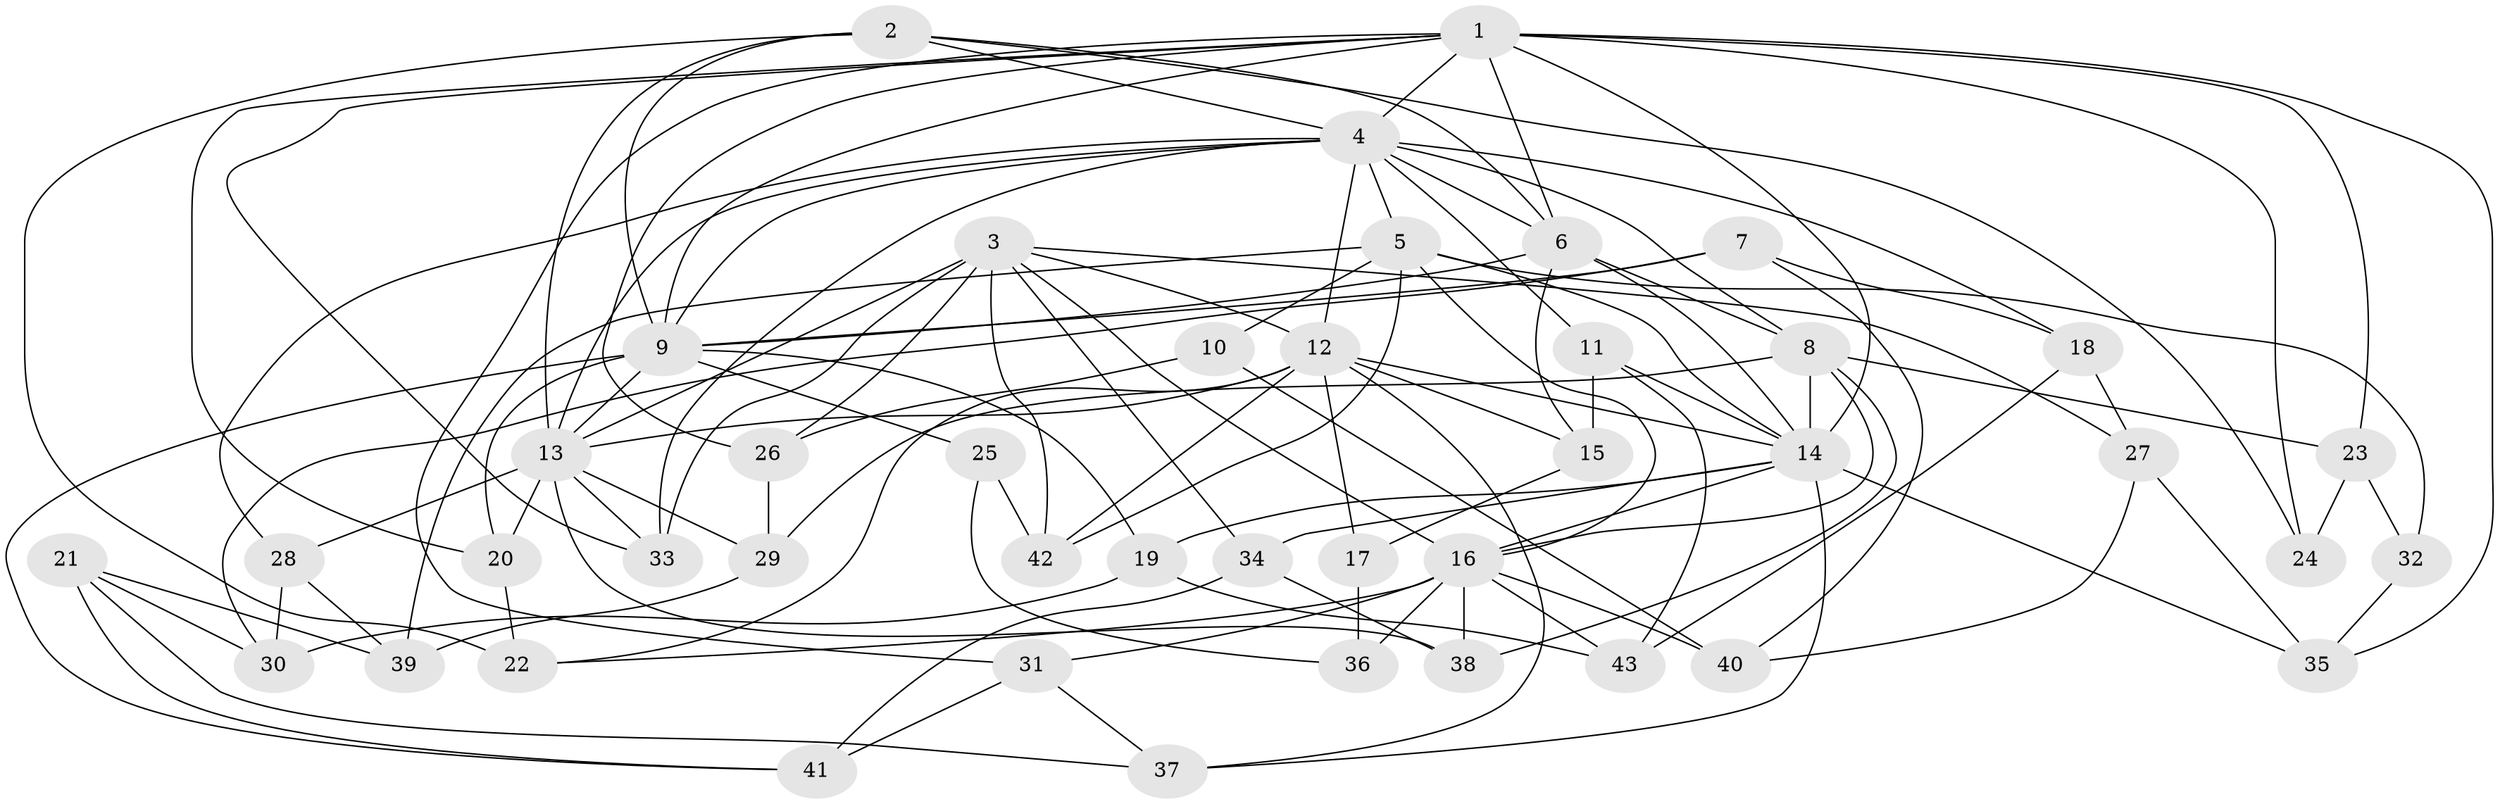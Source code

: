 // original degree distribution, {4: 1.0}
// Generated by graph-tools (version 1.1) at 2025/38/03/09/25 02:38:17]
// undirected, 43 vertices, 113 edges
graph export_dot {
graph [start="1"]
  node [color=gray90,style=filled];
  1;
  2;
  3;
  4;
  5;
  6;
  7;
  8;
  9;
  10;
  11;
  12;
  13;
  14;
  15;
  16;
  17;
  18;
  19;
  20;
  21;
  22;
  23;
  24;
  25;
  26;
  27;
  28;
  29;
  30;
  31;
  32;
  33;
  34;
  35;
  36;
  37;
  38;
  39;
  40;
  41;
  42;
  43;
  1 -- 4 [weight=1.0];
  1 -- 6 [weight=1.0];
  1 -- 9 [weight=1.0];
  1 -- 14 [weight=1.0];
  1 -- 20 [weight=1.0];
  1 -- 23 [weight=1.0];
  1 -- 24 [weight=2.0];
  1 -- 26 [weight=1.0];
  1 -- 31 [weight=1.0];
  1 -- 33 [weight=1.0];
  1 -- 35 [weight=1.0];
  2 -- 4 [weight=1.0];
  2 -- 6 [weight=1.0];
  2 -- 9 [weight=1.0];
  2 -- 13 [weight=1.0];
  2 -- 22 [weight=1.0];
  2 -- 24 [weight=1.0];
  3 -- 12 [weight=1.0];
  3 -- 13 [weight=1.0];
  3 -- 16 [weight=1.0];
  3 -- 26 [weight=1.0];
  3 -- 27 [weight=1.0];
  3 -- 33 [weight=1.0];
  3 -- 34 [weight=1.0];
  3 -- 42 [weight=1.0];
  4 -- 5 [weight=1.0];
  4 -- 6 [weight=1.0];
  4 -- 8 [weight=1.0];
  4 -- 9 [weight=1.0];
  4 -- 11 [weight=1.0];
  4 -- 12 [weight=1.0];
  4 -- 13 [weight=1.0];
  4 -- 18 [weight=1.0];
  4 -- 28 [weight=1.0];
  4 -- 33 [weight=1.0];
  5 -- 10 [weight=2.0];
  5 -- 14 [weight=2.0];
  5 -- 16 [weight=1.0];
  5 -- 32 [weight=2.0];
  5 -- 39 [weight=1.0];
  5 -- 42 [weight=1.0];
  6 -- 8 [weight=3.0];
  6 -- 9 [weight=2.0];
  6 -- 14 [weight=1.0];
  6 -- 15 [weight=1.0];
  7 -- 9 [weight=1.0];
  7 -- 18 [weight=1.0];
  7 -- 30 [weight=1.0];
  7 -- 40 [weight=1.0];
  8 -- 14 [weight=1.0];
  8 -- 16 [weight=2.0];
  8 -- 23 [weight=1.0];
  8 -- 29 [weight=1.0];
  8 -- 38 [weight=1.0];
  9 -- 13 [weight=1.0];
  9 -- 19 [weight=1.0];
  9 -- 20 [weight=1.0];
  9 -- 25 [weight=2.0];
  9 -- 41 [weight=1.0];
  10 -- 26 [weight=1.0];
  10 -- 40 [weight=1.0];
  11 -- 14 [weight=1.0];
  11 -- 15 [weight=1.0];
  11 -- 43 [weight=1.0];
  12 -- 13 [weight=1.0];
  12 -- 14 [weight=1.0];
  12 -- 15 [weight=1.0];
  12 -- 17 [weight=2.0];
  12 -- 22 [weight=1.0];
  12 -- 37 [weight=1.0];
  12 -- 42 [weight=1.0];
  13 -- 20 [weight=1.0];
  13 -- 28 [weight=1.0];
  13 -- 29 [weight=1.0];
  13 -- 33 [weight=1.0];
  13 -- 38 [weight=1.0];
  14 -- 16 [weight=1.0];
  14 -- 19 [weight=1.0];
  14 -- 34 [weight=1.0];
  14 -- 35 [weight=1.0];
  14 -- 37 [weight=1.0];
  15 -- 17 [weight=1.0];
  16 -- 22 [weight=1.0];
  16 -- 31 [weight=1.0];
  16 -- 36 [weight=2.0];
  16 -- 38 [weight=1.0];
  16 -- 40 [weight=1.0];
  16 -- 43 [weight=1.0];
  17 -- 36 [weight=1.0];
  18 -- 27 [weight=1.0];
  18 -- 43 [weight=1.0];
  19 -- 30 [weight=1.0];
  19 -- 43 [weight=1.0];
  20 -- 22 [weight=1.0];
  21 -- 30 [weight=1.0];
  21 -- 37 [weight=1.0];
  21 -- 39 [weight=1.0];
  21 -- 41 [weight=1.0];
  23 -- 24 [weight=1.0];
  23 -- 32 [weight=1.0];
  25 -- 36 [weight=1.0];
  25 -- 42 [weight=1.0];
  26 -- 29 [weight=1.0];
  27 -- 35 [weight=1.0];
  27 -- 40 [weight=1.0];
  28 -- 30 [weight=1.0];
  28 -- 39 [weight=1.0];
  29 -- 39 [weight=1.0];
  31 -- 37 [weight=1.0];
  31 -- 41 [weight=1.0];
  32 -- 35 [weight=1.0];
  34 -- 38 [weight=1.0];
  34 -- 41 [weight=1.0];
}
